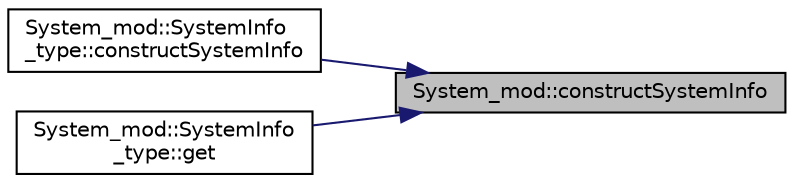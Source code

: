 digraph "System_mod::constructSystemInfo"
{
 // LATEX_PDF_SIZE
  edge [fontname="Helvetica",fontsize="10",labelfontname="Helvetica",labelfontsize="10"];
  node [fontname="Helvetica",fontsize="10",shape=record];
  rankdir="RL";
  Node1 [label="System_mod::constructSystemInfo",height=0.2,width=0.4,color="black", fillcolor="grey75", style="filled", fontcolor="black",tooltip="The constructor of the class SystemInfo_type. Return a comprehensive report of the system information..."];
  Node1 -> Node2 [dir="back",color="midnightblue",fontsize="10",style="solid",fontname="Helvetica"];
  Node2 [label="System_mod::SystemInfo\l_type::constructSystemInfo",height=0.2,width=0.4,color="black", fillcolor="white", style="filled",URL="$structSystem__mod_1_1SystemInfo__type.html#a70fa34b706fbdb5b257ae23f1ae5c483",tooltip="The constructor of the class SystemInfo_type. Return a comprehensive report of the system information..."];
  Node1 -> Node3 [dir="back",color="midnightblue",fontsize="10",style="solid",fontname="Helvetica"];
  Node3 [label="System_mod::SystemInfo\l_type::get",height=0.2,width=0.4,color="black", fillcolor="white", style="filled",URL="$structSystem__mod_1_1SystemInfo__type.html#ad61dd7b3118080e5ec4927a272a7e1bc",tooltip=" "];
}
